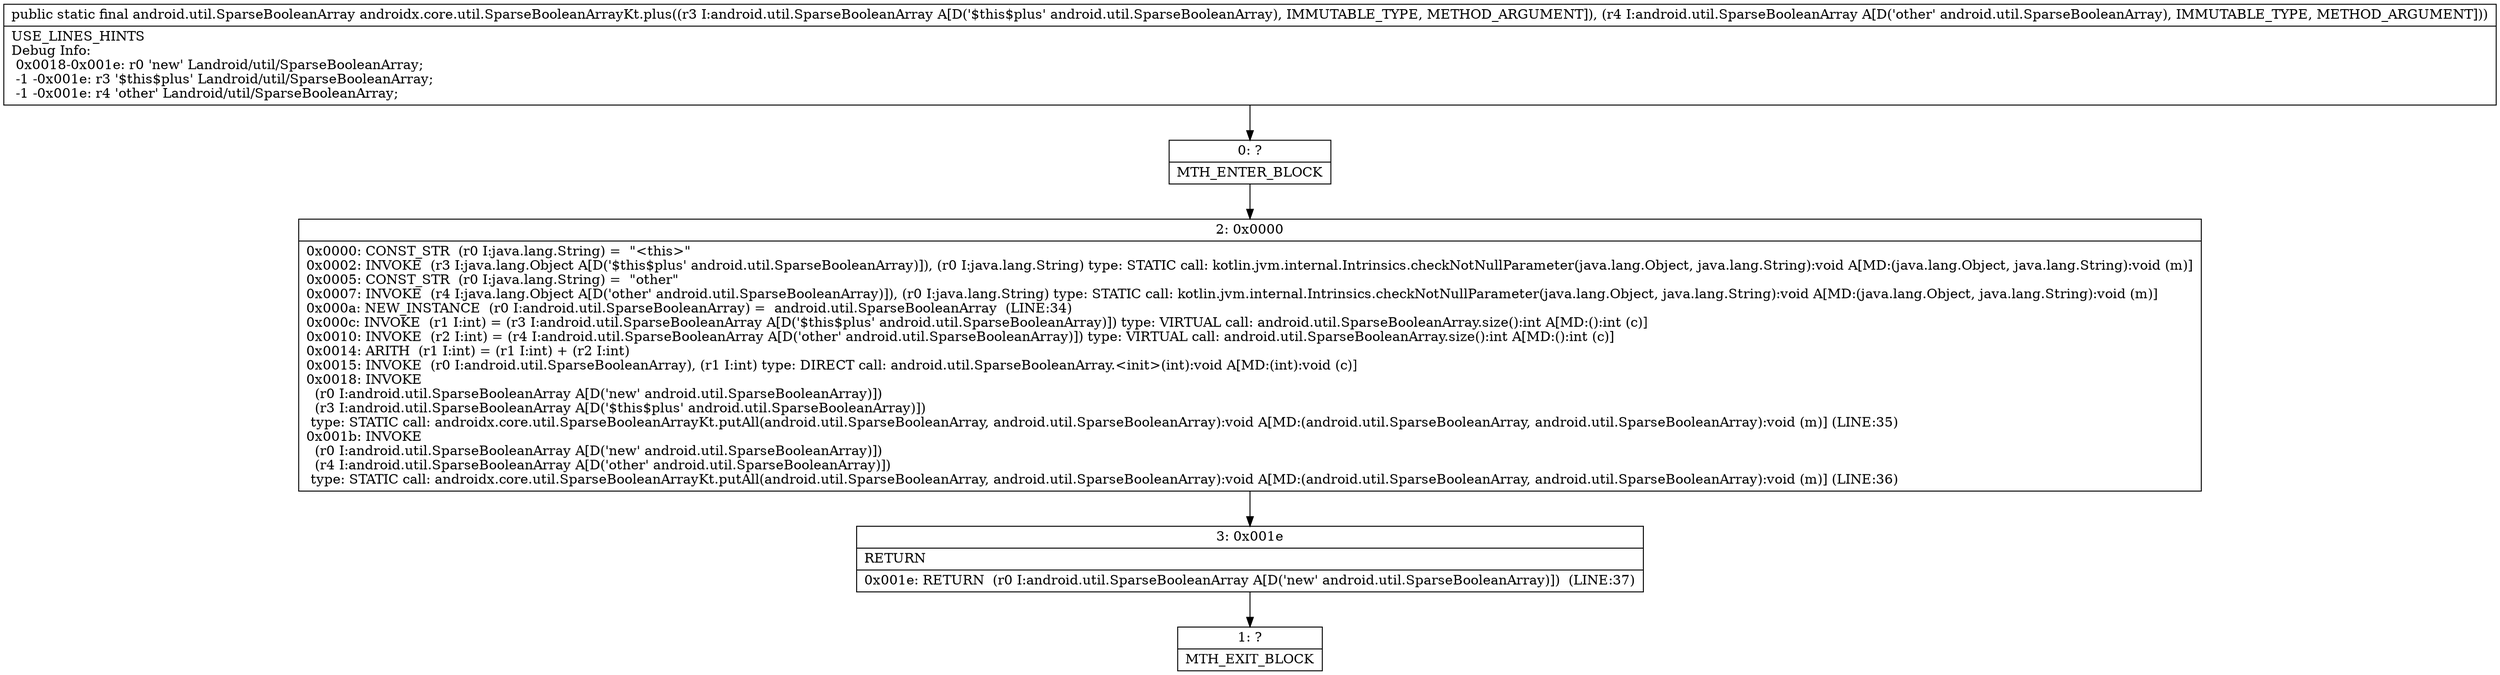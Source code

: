 digraph "CFG forandroidx.core.util.SparseBooleanArrayKt.plus(Landroid\/util\/SparseBooleanArray;Landroid\/util\/SparseBooleanArray;)Landroid\/util\/SparseBooleanArray;" {
Node_0 [shape=record,label="{0\:\ ?|MTH_ENTER_BLOCK\l}"];
Node_2 [shape=record,label="{2\:\ 0x0000|0x0000: CONST_STR  (r0 I:java.lang.String) =  \"\<this\>\" \l0x0002: INVOKE  (r3 I:java.lang.Object A[D('$this$plus' android.util.SparseBooleanArray)]), (r0 I:java.lang.String) type: STATIC call: kotlin.jvm.internal.Intrinsics.checkNotNullParameter(java.lang.Object, java.lang.String):void A[MD:(java.lang.Object, java.lang.String):void (m)]\l0x0005: CONST_STR  (r0 I:java.lang.String) =  \"other\" \l0x0007: INVOKE  (r4 I:java.lang.Object A[D('other' android.util.SparseBooleanArray)]), (r0 I:java.lang.String) type: STATIC call: kotlin.jvm.internal.Intrinsics.checkNotNullParameter(java.lang.Object, java.lang.String):void A[MD:(java.lang.Object, java.lang.String):void (m)]\l0x000a: NEW_INSTANCE  (r0 I:android.util.SparseBooleanArray) =  android.util.SparseBooleanArray  (LINE:34)\l0x000c: INVOKE  (r1 I:int) = (r3 I:android.util.SparseBooleanArray A[D('$this$plus' android.util.SparseBooleanArray)]) type: VIRTUAL call: android.util.SparseBooleanArray.size():int A[MD:():int (c)]\l0x0010: INVOKE  (r2 I:int) = (r4 I:android.util.SparseBooleanArray A[D('other' android.util.SparseBooleanArray)]) type: VIRTUAL call: android.util.SparseBooleanArray.size():int A[MD:():int (c)]\l0x0014: ARITH  (r1 I:int) = (r1 I:int) + (r2 I:int) \l0x0015: INVOKE  (r0 I:android.util.SparseBooleanArray), (r1 I:int) type: DIRECT call: android.util.SparseBooleanArray.\<init\>(int):void A[MD:(int):void (c)]\l0x0018: INVOKE  \l  (r0 I:android.util.SparseBooleanArray A[D('new' android.util.SparseBooleanArray)])\l  (r3 I:android.util.SparseBooleanArray A[D('$this$plus' android.util.SparseBooleanArray)])\l type: STATIC call: androidx.core.util.SparseBooleanArrayKt.putAll(android.util.SparseBooleanArray, android.util.SparseBooleanArray):void A[MD:(android.util.SparseBooleanArray, android.util.SparseBooleanArray):void (m)] (LINE:35)\l0x001b: INVOKE  \l  (r0 I:android.util.SparseBooleanArray A[D('new' android.util.SparseBooleanArray)])\l  (r4 I:android.util.SparseBooleanArray A[D('other' android.util.SparseBooleanArray)])\l type: STATIC call: androidx.core.util.SparseBooleanArrayKt.putAll(android.util.SparseBooleanArray, android.util.SparseBooleanArray):void A[MD:(android.util.SparseBooleanArray, android.util.SparseBooleanArray):void (m)] (LINE:36)\l}"];
Node_3 [shape=record,label="{3\:\ 0x001e|RETURN\l|0x001e: RETURN  (r0 I:android.util.SparseBooleanArray A[D('new' android.util.SparseBooleanArray)])  (LINE:37)\l}"];
Node_1 [shape=record,label="{1\:\ ?|MTH_EXIT_BLOCK\l}"];
MethodNode[shape=record,label="{public static final android.util.SparseBooleanArray androidx.core.util.SparseBooleanArrayKt.plus((r3 I:android.util.SparseBooleanArray A[D('$this$plus' android.util.SparseBooleanArray), IMMUTABLE_TYPE, METHOD_ARGUMENT]), (r4 I:android.util.SparseBooleanArray A[D('other' android.util.SparseBooleanArray), IMMUTABLE_TYPE, METHOD_ARGUMENT]))  | USE_LINES_HINTS\lDebug Info:\l  0x0018\-0x001e: r0 'new' Landroid\/util\/SparseBooleanArray;\l  \-1 \-0x001e: r3 '$this$plus' Landroid\/util\/SparseBooleanArray;\l  \-1 \-0x001e: r4 'other' Landroid\/util\/SparseBooleanArray;\l}"];
MethodNode -> Node_0;Node_0 -> Node_2;
Node_2 -> Node_3;
Node_3 -> Node_1;
}

